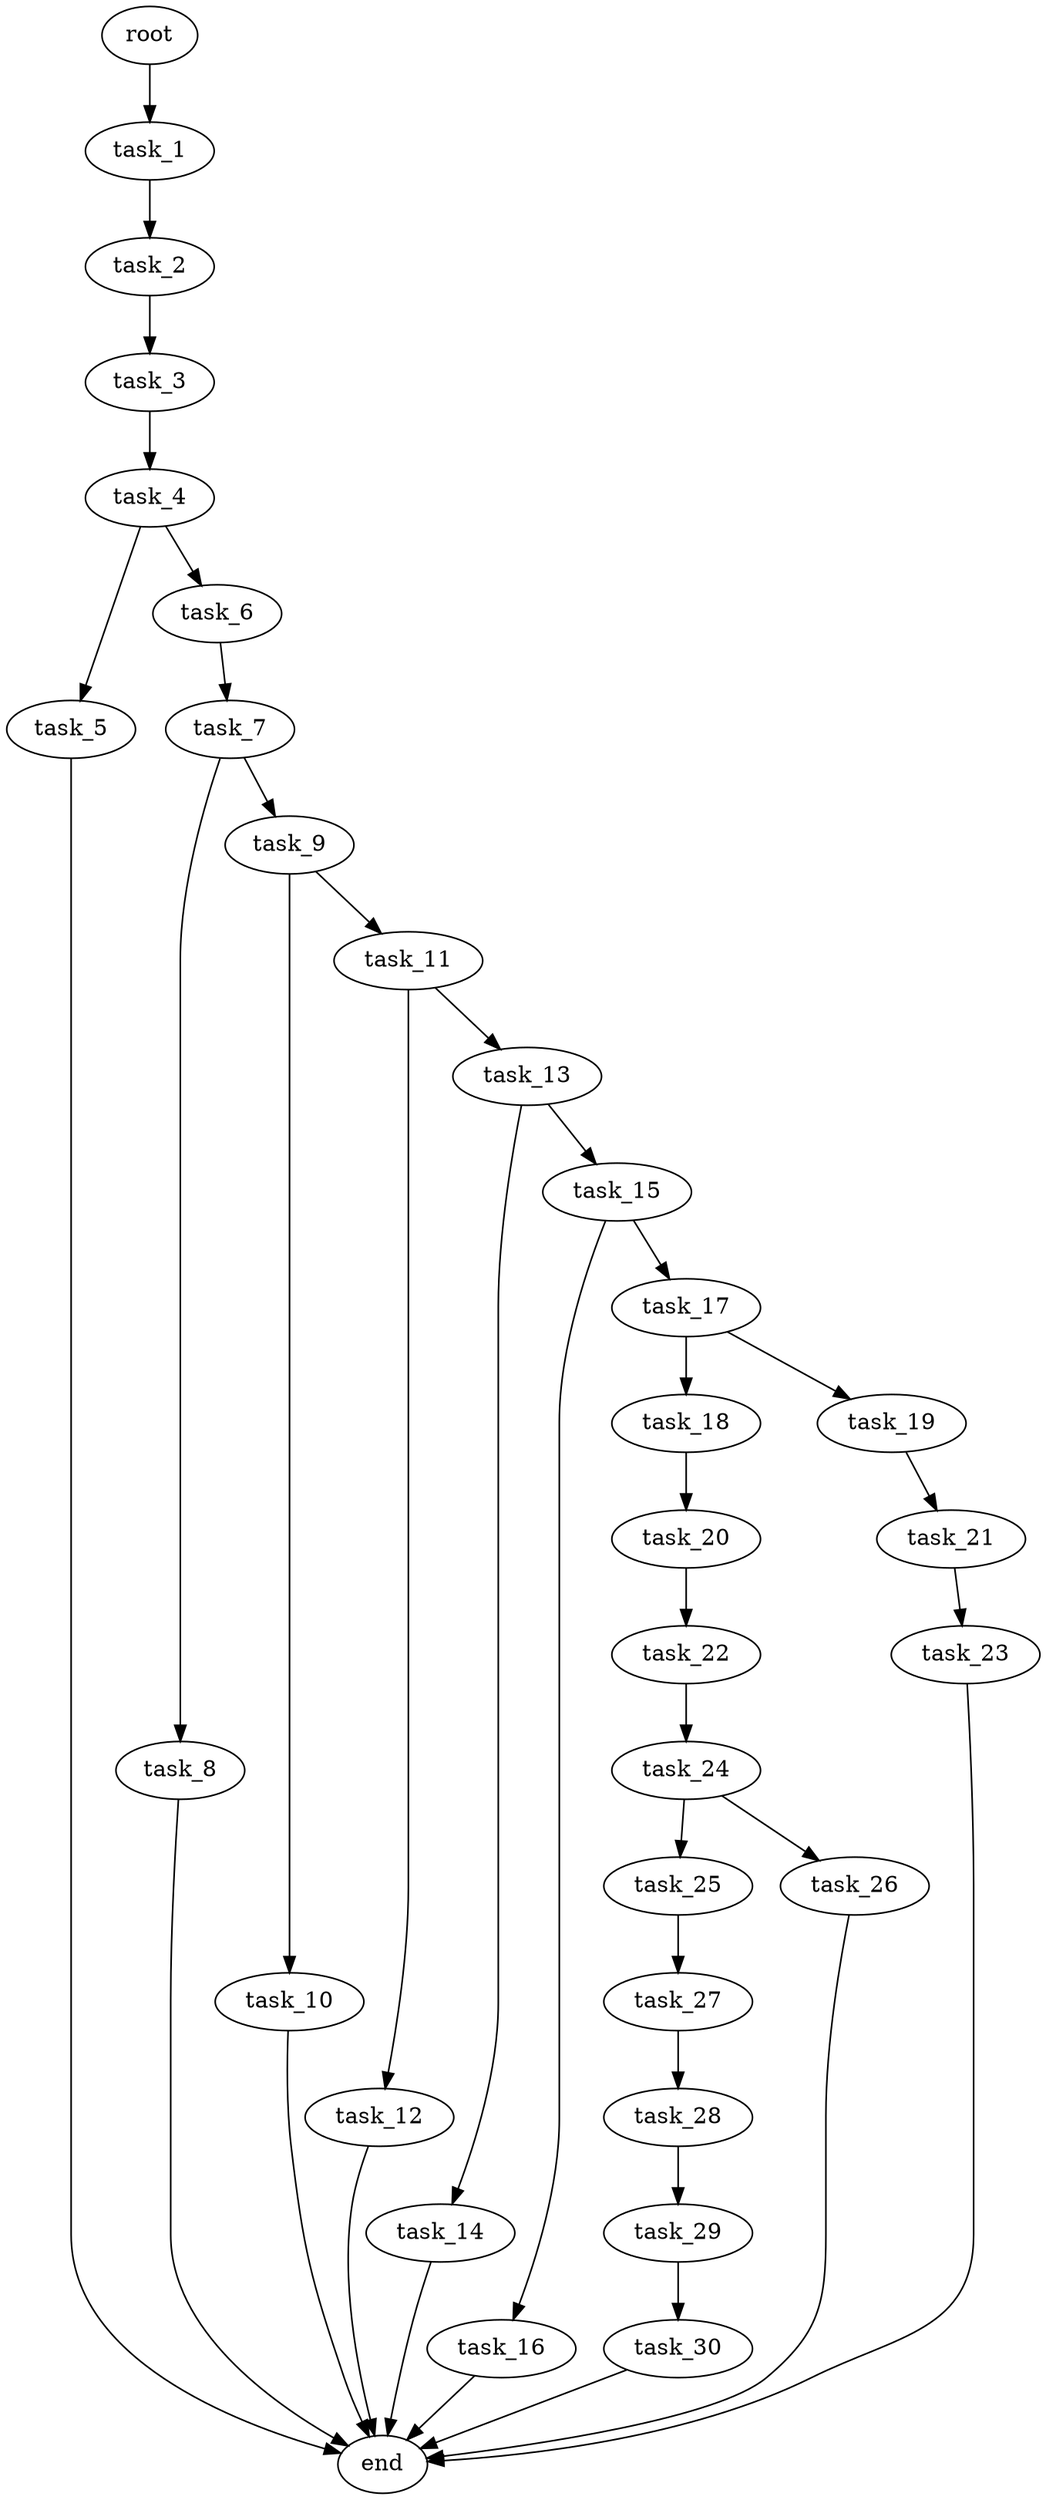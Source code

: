 digraph G {
  root [size="0.000000e+00"];
  task_1 [size="7.259849e+09"];
  task_2 [size="5.757245e+09"];
  task_3 [size="6.783500e+09"];
  task_4 [size="9.884853e+09"];
  task_5 [size="1.476907e+09"];
  task_6 [size="9.504031e+09"];
  task_7 [size="4.271684e+09"];
  task_8 [size="8.416759e+09"];
  task_9 [size="9.259927e+09"];
  task_10 [size="9.613813e+08"];
  task_11 [size="9.741613e+09"];
  task_12 [size="1.797149e+09"];
  task_13 [size="5.256687e+08"];
  task_14 [size="9.802787e+09"];
  task_15 [size="6.501328e+09"];
  task_16 [size="5.934331e+09"];
  task_17 [size="9.697300e+09"];
  task_18 [size="6.270098e+09"];
  task_19 [size="4.040536e+09"];
  task_20 [size="3.408943e+08"];
  task_21 [size="2.409313e+09"];
  task_22 [size="4.886770e+09"];
  task_23 [size="6.880153e+09"];
  task_24 [size="9.545599e+09"];
  task_25 [size="6.528317e+09"];
  task_26 [size="3.754341e+09"];
  task_27 [size="6.918257e+09"];
  task_28 [size="7.953457e+09"];
  task_29 [size="6.585530e+09"];
  task_30 [size="7.777530e+09"];
  end [size="0.000000e+00"];

  root -> task_1 [size="1.000000e-12"];
  task_1 -> task_2 [size="5.757245e+08"];
  task_2 -> task_3 [size="6.783500e+08"];
  task_3 -> task_4 [size="9.884853e+08"];
  task_4 -> task_5 [size="1.476907e+08"];
  task_4 -> task_6 [size="9.504031e+08"];
  task_5 -> end [size="1.000000e-12"];
  task_6 -> task_7 [size="4.271684e+08"];
  task_7 -> task_8 [size="8.416759e+08"];
  task_7 -> task_9 [size="9.259927e+08"];
  task_8 -> end [size="1.000000e-12"];
  task_9 -> task_10 [size="9.613813e+07"];
  task_9 -> task_11 [size="9.741613e+08"];
  task_10 -> end [size="1.000000e-12"];
  task_11 -> task_12 [size="1.797149e+08"];
  task_11 -> task_13 [size="5.256687e+07"];
  task_12 -> end [size="1.000000e-12"];
  task_13 -> task_14 [size="9.802787e+08"];
  task_13 -> task_15 [size="6.501328e+08"];
  task_14 -> end [size="1.000000e-12"];
  task_15 -> task_16 [size="5.934331e+08"];
  task_15 -> task_17 [size="9.697300e+08"];
  task_16 -> end [size="1.000000e-12"];
  task_17 -> task_18 [size="6.270098e+08"];
  task_17 -> task_19 [size="4.040536e+08"];
  task_18 -> task_20 [size="3.408943e+07"];
  task_19 -> task_21 [size="2.409313e+08"];
  task_20 -> task_22 [size="4.886770e+08"];
  task_21 -> task_23 [size="6.880153e+08"];
  task_22 -> task_24 [size="9.545599e+08"];
  task_23 -> end [size="1.000000e-12"];
  task_24 -> task_25 [size="6.528317e+08"];
  task_24 -> task_26 [size="3.754341e+08"];
  task_25 -> task_27 [size="6.918257e+08"];
  task_26 -> end [size="1.000000e-12"];
  task_27 -> task_28 [size="7.953457e+08"];
  task_28 -> task_29 [size="6.585530e+08"];
  task_29 -> task_30 [size="7.777530e+08"];
  task_30 -> end [size="1.000000e-12"];
}
